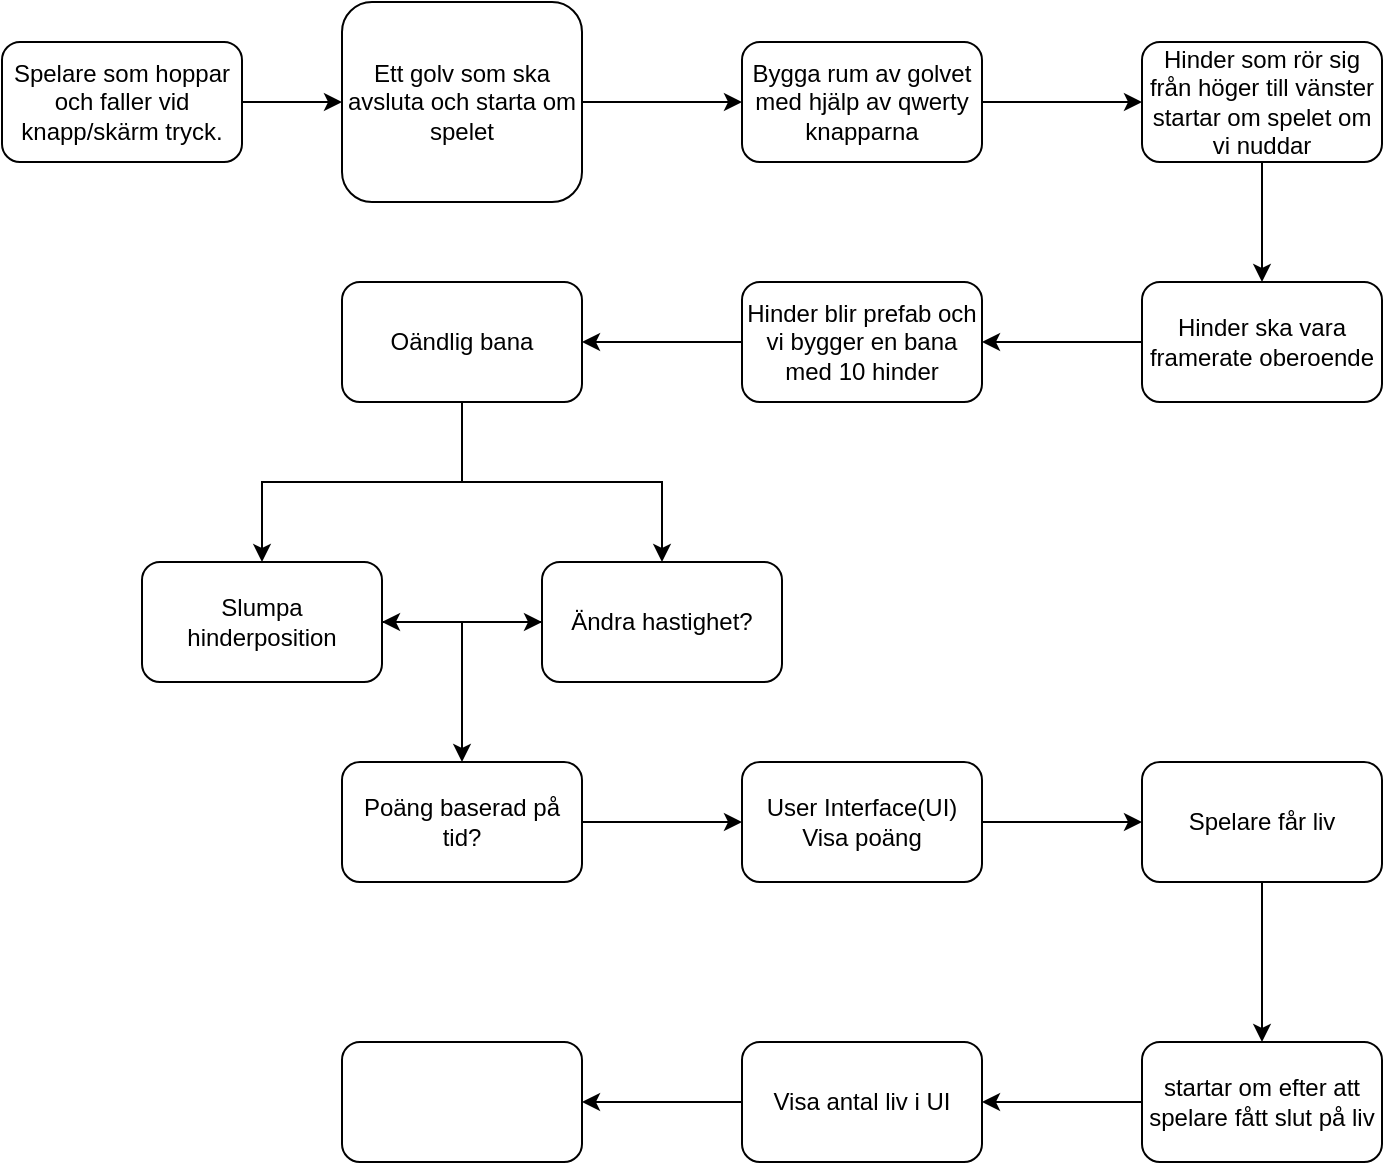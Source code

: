 <mxfile version="20.2.4" type="github">
  <diagram id="6RH_lN5skvweKhcu7jar" name="Sida-1">
    <mxGraphModel dx="1422" dy="825" grid="1" gridSize="10" guides="1" tooltips="1" connect="1" arrows="1" fold="1" page="1" pageScale="1" pageWidth="827" pageHeight="1169" math="0" shadow="0">
      <root>
        <mxCell id="0" />
        <mxCell id="1" parent="0" />
        <mxCell id="xuaBj4YhSufCj4W7h0WN-10" style="edgeStyle=orthogonalEdgeStyle;rounded=0;orthogonalLoop=1;jettySize=auto;html=1;entryX=0;entryY=0.5;entryDx=0;entryDy=0;" edge="1" parent="1" source="xuaBj4YhSufCj4W7h0WN-1" target="xuaBj4YhSufCj4W7h0WN-3">
          <mxGeometry relative="1" as="geometry" />
        </mxCell>
        <mxCell id="xuaBj4YhSufCj4W7h0WN-1" value="Spelare som hoppar och faller vid knapp/skärm tryck." style="rounded=1;whiteSpace=wrap;html=1;" vertex="1" parent="1">
          <mxGeometry x="70" y="80" width="120" height="60" as="geometry" />
        </mxCell>
        <mxCell id="xuaBj4YhSufCj4W7h0WN-13" value="" style="edgeStyle=orthogonalEdgeStyle;rounded=0;orthogonalLoop=1;jettySize=auto;html=1;" edge="1" parent="1" source="xuaBj4YhSufCj4W7h0WN-3" target="xuaBj4YhSufCj4W7h0WN-12">
          <mxGeometry relative="1" as="geometry" />
        </mxCell>
        <mxCell id="xuaBj4YhSufCj4W7h0WN-3" value="Ett golv som ska avsluta och starta om spelet" style="rounded=1;whiteSpace=wrap;html=1;" vertex="1" parent="1">
          <mxGeometry x="240" y="60" width="120" height="100" as="geometry" />
        </mxCell>
        <mxCell id="xuaBj4YhSufCj4W7h0WN-15" value="" style="edgeStyle=orthogonalEdgeStyle;rounded=0;orthogonalLoop=1;jettySize=auto;html=1;" edge="1" parent="1" source="xuaBj4YhSufCj4W7h0WN-12" target="xuaBj4YhSufCj4W7h0WN-14">
          <mxGeometry relative="1" as="geometry" />
        </mxCell>
        <mxCell id="xuaBj4YhSufCj4W7h0WN-12" value="Bygga rum av golvet med hjälp av qwerty knapparna" style="whiteSpace=wrap;html=1;rounded=1;" vertex="1" parent="1">
          <mxGeometry x="440" y="80" width="120" height="60" as="geometry" />
        </mxCell>
        <mxCell id="xuaBj4YhSufCj4W7h0WN-17" value="" style="edgeStyle=orthogonalEdgeStyle;rounded=0;orthogonalLoop=1;jettySize=auto;html=1;" edge="1" parent="1" source="xuaBj4YhSufCj4W7h0WN-14" target="xuaBj4YhSufCj4W7h0WN-16">
          <mxGeometry relative="1" as="geometry">
            <Array as="points">
              <mxPoint x="700" y="240" />
            </Array>
          </mxGeometry>
        </mxCell>
        <mxCell id="xuaBj4YhSufCj4W7h0WN-14" value="Hinder som rör sig från höger till vänster startar om spelet om vi nuddar" style="whiteSpace=wrap;html=1;rounded=1;" vertex="1" parent="1">
          <mxGeometry x="640" y="80" width="120" height="60" as="geometry" />
        </mxCell>
        <mxCell id="xuaBj4YhSufCj4W7h0WN-19" value="" style="edgeStyle=orthogonalEdgeStyle;rounded=0;orthogonalLoop=1;jettySize=auto;html=1;" edge="1" parent="1" source="xuaBj4YhSufCj4W7h0WN-16" target="xuaBj4YhSufCj4W7h0WN-18">
          <mxGeometry relative="1" as="geometry" />
        </mxCell>
        <mxCell id="xuaBj4YhSufCj4W7h0WN-16" value="Hinder ska vara framerate oberoende" style="whiteSpace=wrap;html=1;rounded=1;" vertex="1" parent="1">
          <mxGeometry x="640" y="200" width="120" height="60" as="geometry" />
        </mxCell>
        <mxCell id="xuaBj4YhSufCj4W7h0WN-21" value="" style="edgeStyle=orthogonalEdgeStyle;rounded=0;orthogonalLoop=1;jettySize=auto;html=1;" edge="1" parent="1" source="xuaBj4YhSufCj4W7h0WN-18" target="xuaBj4YhSufCj4W7h0WN-20">
          <mxGeometry relative="1" as="geometry" />
        </mxCell>
        <mxCell id="xuaBj4YhSufCj4W7h0WN-18" value="Hinder blir prefab och vi bygger en bana med 10 hinder" style="whiteSpace=wrap;html=1;rounded=1;" vertex="1" parent="1">
          <mxGeometry x="440" y="200" width="120" height="60" as="geometry" />
        </mxCell>
        <mxCell id="xuaBj4YhSufCj4W7h0WN-23" value="" style="edgeStyle=orthogonalEdgeStyle;rounded=0;orthogonalLoop=1;jettySize=auto;html=1;" edge="1" parent="1" source="xuaBj4YhSufCj4W7h0WN-20" target="xuaBj4YhSufCj4W7h0WN-22">
          <mxGeometry relative="1" as="geometry" />
        </mxCell>
        <mxCell id="xuaBj4YhSufCj4W7h0WN-25" value="" style="edgeStyle=orthogonalEdgeStyle;rounded=0;orthogonalLoop=1;jettySize=auto;html=1;" edge="1" parent="1" source="xuaBj4YhSufCj4W7h0WN-20" target="xuaBj4YhSufCj4W7h0WN-24">
          <mxGeometry relative="1" as="geometry" />
        </mxCell>
        <mxCell id="xuaBj4YhSufCj4W7h0WN-20" value="Oändlig bana" style="whiteSpace=wrap;html=1;rounded=1;" vertex="1" parent="1">
          <mxGeometry x="240" y="200" width="120" height="60" as="geometry" />
        </mxCell>
        <mxCell id="xuaBj4YhSufCj4W7h0WN-26" value="" style="edgeStyle=orthogonalEdgeStyle;rounded=0;orthogonalLoop=1;jettySize=auto;html=1;" edge="1" parent="1" source="xuaBj4YhSufCj4W7h0WN-22" target="xuaBj4YhSufCj4W7h0WN-24">
          <mxGeometry relative="1" as="geometry" />
        </mxCell>
        <mxCell id="xuaBj4YhSufCj4W7h0WN-22" value="Slumpa hinderposition" style="whiteSpace=wrap;html=1;rounded=1;" vertex="1" parent="1">
          <mxGeometry x="140" y="340" width="120" height="60" as="geometry" />
        </mxCell>
        <mxCell id="xuaBj4YhSufCj4W7h0WN-27" value="" style="edgeStyle=orthogonalEdgeStyle;rounded=0;orthogonalLoop=1;jettySize=auto;html=1;" edge="1" parent="1" source="xuaBj4YhSufCj4W7h0WN-24" target="xuaBj4YhSufCj4W7h0WN-22">
          <mxGeometry relative="1" as="geometry" />
        </mxCell>
        <mxCell id="xuaBj4YhSufCj4W7h0WN-24" value="Ändra hastighet?" style="whiteSpace=wrap;html=1;rounded=1;" vertex="1" parent="1">
          <mxGeometry x="340" y="340" width="120" height="60" as="geometry" />
        </mxCell>
        <mxCell id="xuaBj4YhSufCj4W7h0WN-33" value="" style="edgeStyle=orthogonalEdgeStyle;rounded=0;orthogonalLoop=1;jettySize=auto;html=1;" edge="1" parent="1" source="xuaBj4YhSufCj4W7h0WN-28" target="xuaBj4YhSufCj4W7h0WN-32">
          <mxGeometry relative="1" as="geometry" />
        </mxCell>
        <mxCell id="xuaBj4YhSufCj4W7h0WN-28" value="Poäng baserad på tid?" style="rounded=1;whiteSpace=wrap;html=1;" vertex="1" parent="1">
          <mxGeometry x="240" y="440" width="120" height="60" as="geometry" />
        </mxCell>
        <mxCell id="xuaBj4YhSufCj4W7h0WN-31" value="" style="endArrow=classic;html=1;rounded=0;entryX=0.5;entryY=0;entryDx=0;entryDy=0;" edge="1" parent="1" target="xuaBj4YhSufCj4W7h0WN-28">
          <mxGeometry width="50" height="50" relative="1" as="geometry">
            <mxPoint x="300" y="370" as="sourcePoint" />
            <mxPoint x="440" y="290" as="targetPoint" />
          </mxGeometry>
        </mxCell>
        <mxCell id="xuaBj4YhSufCj4W7h0WN-35" value="" style="edgeStyle=orthogonalEdgeStyle;rounded=0;orthogonalLoop=1;jettySize=auto;html=1;" edge="1" parent="1" source="xuaBj4YhSufCj4W7h0WN-32" target="xuaBj4YhSufCj4W7h0WN-34">
          <mxGeometry relative="1" as="geometry" />
        </mxCell>
        <mxCell id="xuaBj4YhSufCj4W7h0WN-32" value="User Interface(UI)&lt;br&gt;Visa poäng" style="whiteSpace=wrap;html=1;rounded=1;" vertex="1" parent="1">
          <mxGeometry x="440" y="440" width="120" height="60" as="geometry" />
        </mxCell>
        <mxCell id="xuaBj4YhSufCj4W7h0WN-37" value="" style="edgeStyle=orthogonalEdgeStyle;rounded=0;orthogonalLoop=1;jettySize=auto;html=1;" edge="1" parent="1" source="xuaBj4YhSufCj4W7h0WN-34" target="xuaBj4YhSufCj4W7h0WN-36">
          <mxGeometry relative="1" as="geometry" />
        </mxCell>
        <mxCell id="xuaBj4YhSufCj4W7h0WN-34" value="Spelare får liv" style="whiteSpace=wrap;html=1;rounded=1;" vertex="1" parent="1">
          <mxGeometry x="640" y="440" width="120" height="60" as="geometry" />
        </mxCell>
        <mxCell id="xuaBj4YhSufCj4W7h0WN-39" value="" style="edgeStyle=orthogonalEdgeStyle;rounded=0;orthogonalLoop=1;jettySize=auto;html=1;" edge="1" parent="1" source="xuaBj4YhSufCj4W7h0WN-36" target="xuaBj4YhSufCj4W7h0WN-38">
          <mxGeometry relative="1" as="geometry" />
        </mxCell>
        <mxCell id="xuaBj4YhSufCj4W7h0WN-36" value="startar om efter att spelare fått slut på liv" style="whiteSpace=wrap;html=1;rounded=1;" vertex="1" parent="1">
          <mxGeometry x="640" y="580" width="120" height="60" as="geometry" />
        </mxCell>
        <mxCell id="xuaBj4YhSufCj4W7h0WN-41" value="" style="edgeStyle=orthogonalEdgeStyle;rounded=0;orthogonalLoop=1;jettySize=auto;html=1;" edge="1" parent="1" source="xuaBj4YhSufCj4W7h0WN-38" target="xuaBj4YhSufCj4W7h0WN-40">
          <mxGeometry relative="1" as="geometry" />
        </mxCell>
        <mxCell id="xuaBj4YhSufCj4W7h0WN-38" value="Visa antal liv i UI" style="whiteSpace=wrap;html=1;rounded=1;" vertex="1" parent="1">
          <mxGeometry x="440" y="580" width="120" height="60" as="geometry" />
        </mxCell>
        <mxCell id="xuaBj4YhSufCj4W7h0WN-40" value="" style="whiteSpace=wrap;html=1;rounded=1;" vertex="1" parent="1">
          <mxGeometry x="240" y="580" width="120" height="60" as="geometry" />
        </mxCell>
      </root>
    </mxGraphModel>
  </diagram>
</mxfile>
